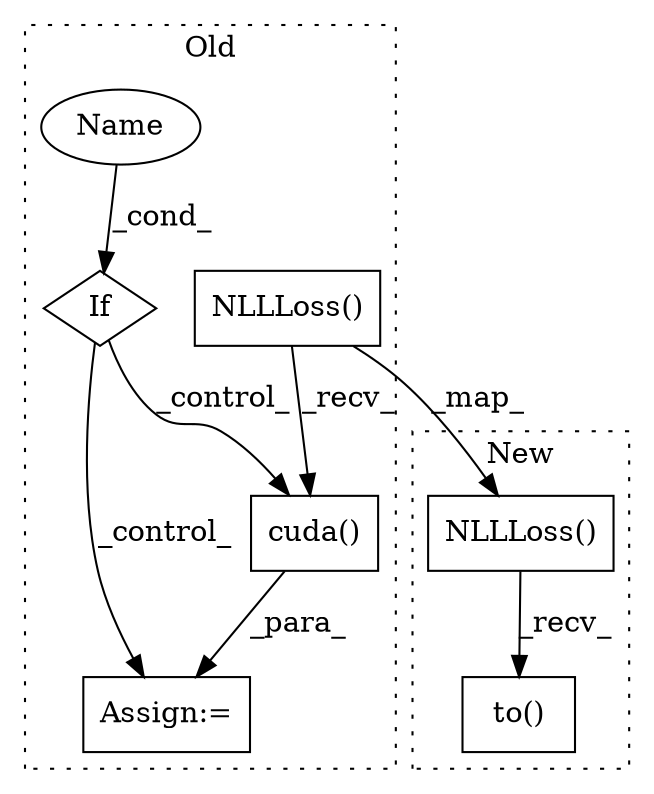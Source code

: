 digraph G {
subgraph cluster0 {
1 [label="NLLLoss()" a="75" s="7380" l="12" shape="box"];
4 [label="Assign:=" a="68" s="7435" l="3" shape="box"];
5 [label="If" a="96" s="7401" l="3" shape="diamond"];
6 [label="Name" a="87" s="7404" l="8" shape="ellipse"];
7 [label="cuda()" a="75" s="7438" l="16" shape="box"];
label = "Old";
style="dotted";
}
subgraph cluster1 {
2 [label="NLLLoss()" a="75" s="7193" l="12" shape="box"];
3 [label="to()" a="75" s="7193,7220" l="16,1" shape="box"];
label = "New";
style="dotted";
}
1 -> 7 [label="_recv_"];
1 -> 2 [label="_map_"];
2 -> 3 [label="_recv_"];
5 -> 4 [label="_control_"];
5 -> 7 [label="_control_"];
6 -> 5 [label="_cond_"];
7 -> 4 [label="_para_"];
}